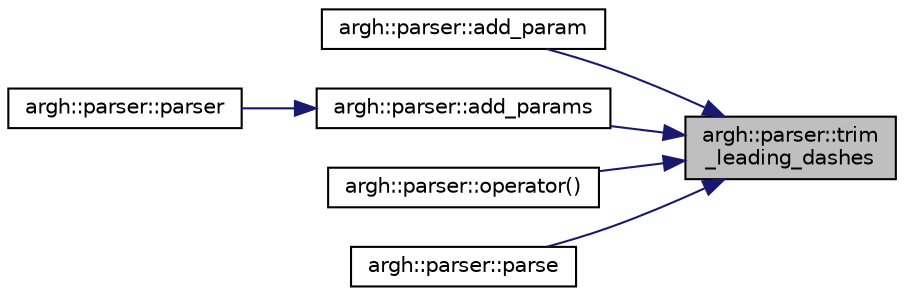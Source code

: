 digraph "argh::parser::trim_leading_dashes"
{
 // LATEX_PDF_SIZE
  edge [fontname="Helvetica",fontsize="10",labelfontname="Helvetica",labelfontsize="10"];
  node [fontname="Helvetica",fontsize="10",shape=record];
  rankdir="RL";
  Node1 [label="argh::parser::trim\l_leading_dashes",height=0.2,width=0.4,color="black", fillcolor="grey75", style="filled", fontcolor="black",tooltip=" "];
  Node1 -> Node2 [dir="back",color="midnightblue",fontsize="10",style="solid"];
  Node2 [label="argh::parser::add_param",height=0.2,width=0.4,color="black", fillcolor="white", style="filled",URL="$classargh_1_1parser.html#ad8d0b03ff213ca4fde28f917b276ccad",tooltip=" "];
  Node1 -> Node3 [dir="back",color="midnightblue",fontsize="10",style="solid"];
  Node3 [label="argh::parser::add_params",height=0.2,width=0.4,color="black", fillcolor="white", style="filled",URL="$classargh_1_1parser.html#a258a17036735a83a0219f7dec19cb189",tooltip=" "];
  Node3 -> Node4 [dir="back",color="midnightblue",fontsize="10",style="solid"];
  Node4 [label="argh::parser::parser",height=0.2,width=0.4,color="black", fillcolor="white", style="filled",URL="$classargh_1_1parser.html#ae0b1c02f35e0d3dd2df4a4d5ccd3355e",tooltip=" "];
  Node1 -> Node5 [dir="back",color="midnightblue",fontsize="10",style="solid"];
  Node5 [label="argh::parser::operator()",height=0.2,width=0.4,color="black", fillcolor="white", style="filled",URL="$classargh_1_1parser.html#a34ca4079b6439ee899e1e8700763771c",tooltip=" "];
  Node1 -> Node6 [dir="back",color="midnightblue",fontsize="10",style="solid"];
  Node6 [label="argh::parser::parse",height=0.2,width=0.4,color="black", fillcolor="white", style="filled",URL="$classargh_1_1parser.html#ae73b26b8aeca0c3c0a9cd7aa8e1070be",tooltip=" "];
}
